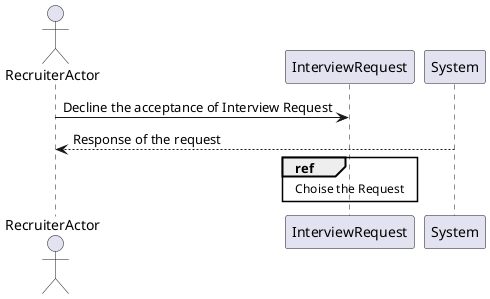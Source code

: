 @startuml
actor RecruiterActor
participant InterviewRequest

RecruiterActor -> InterviewRequest: Decline the acceptance of Interview Request
System --> RecruiterActor: Response of the request
ref over InterviewRequest
    Choise the Request
end ref

@enduml
